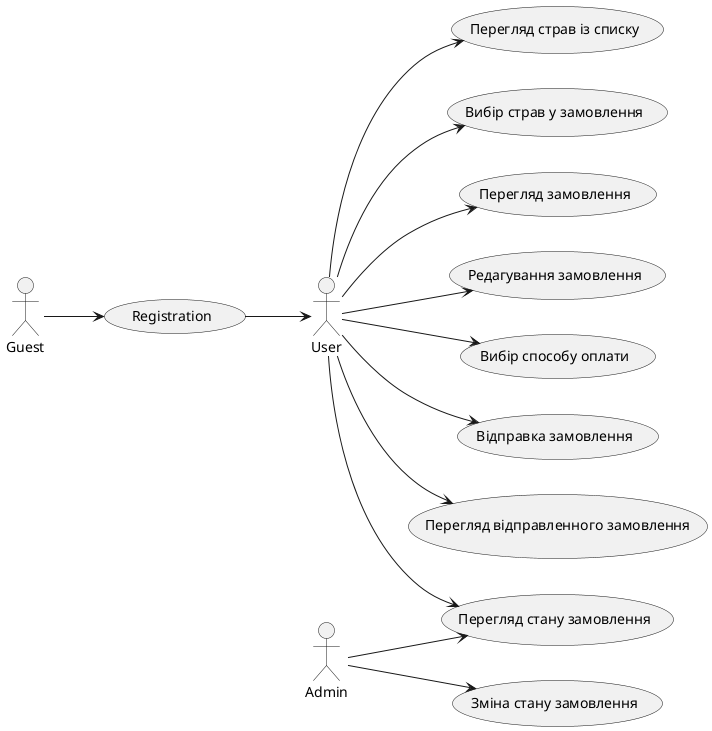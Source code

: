 @startuml
left to right direction
Guest as Guest
User as User
Admin as Admin

usecase "Registration" as Registration
usecase "Перегляд страв із списку" as SeeMenu
usecase "Вибір страв у замовлення" as ChooseDish
usecase "Перегляд замовлення" as SeeOrder
usecase "Редагування замовлення" as ChangeOrder
usecase "Вибір способу оплати" as ChoosePaymentMethod
usecase "Відправка замовлення" as SendOrder
usecase "Перегляд відправленного замовлення" as SeeSentOrder
usecase "Перегляд стану замовлення" as CheckOrderStatus
usecase "Зміна стану замовлення" as ChangeOrderStatus
Guest --> Registration
Registration --> User
User -->SeeMenu
User -->ChooseDish
User -->SeeOrder
User -->ChangeOrder
User -->ChoosePaymentMethod
User -->SendOrder
User -->SeeSentOrder
User -->CheckOrderStatus
Admin --> CheckOrderStatus
Admin --> ChangeOrderStatus

@enduml